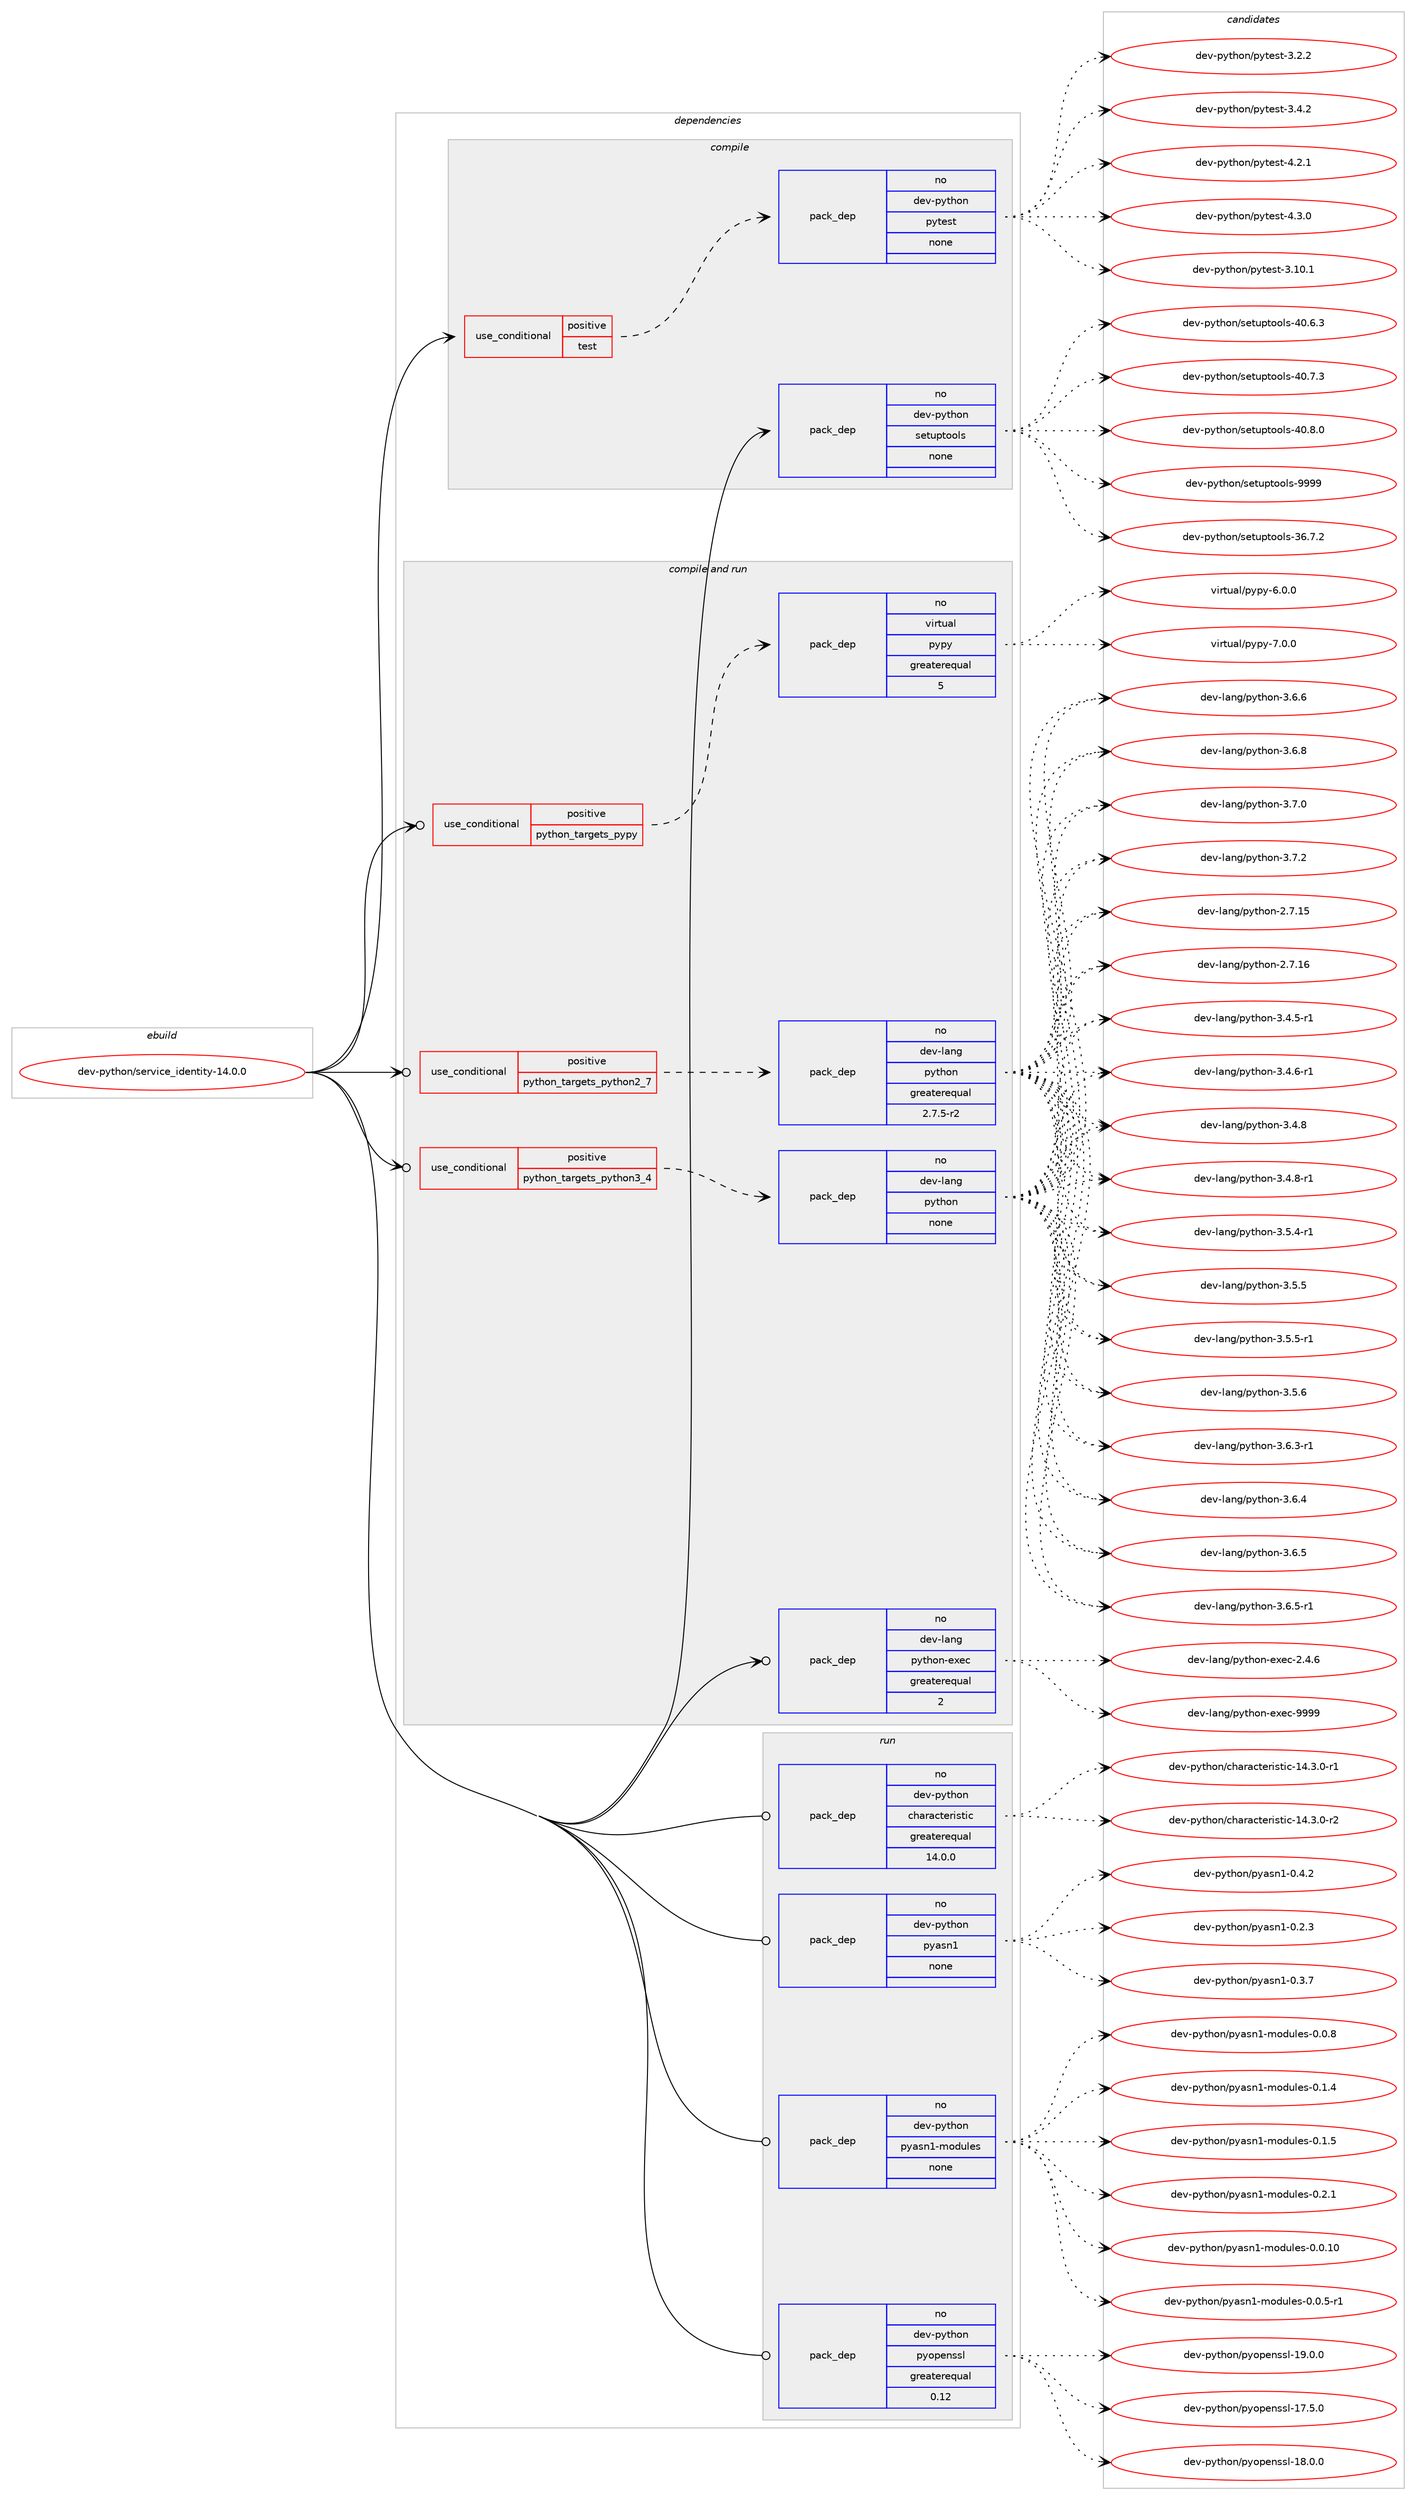 digraph prolog {

# *************
# Graph options
# *************

newrank=true;
concentrate=true;
compound=true;
graph [rankdir=LR,fontname=Helvetica,fontsize=10,ranksep=1.5];#, ranksep=2.5, nodesep=0.2];
edge  [arrowhead=vee];
node  [fontname=Helvetica,fontsize=10];

# **********
# The ebuild
# **********

subgraph cluster_leftcol {
color=gray;
rank=same;
label=<<i>ebuild</i>>;
id [label="dev-python/service_identity-14.0.0", color=red, width=4, href="../dev-python/service_identity-14.0.0.svg"];
}

# ****************
# The dependencies
# ****************

subgraph cluster_midcol {
color=gray;
label=<<i>dependencies</i>>;
subgraph cluster_compile {
fillcolor="#eeeeee";
style=filled;
label=<<i>compile</i>>;
subgraph cond384392 {
dependency1440627 [label=<<TABLE BORDER="0" CELLBORDER="1" CELLSPACING="0" CELLPADDING="4"><TR><TD ROWSPAN="3" CELLPADDING="10">use_conditional</TD></TR><TR><TD>positive</TD></TR><TR><TD>test</TD></TR></TABLE>>, shape=none, color=red];
subgraph pack1032873 {
dependency1440628 [label=<<TABLE BORDER="0" CELLBORDER="1" CELLSPACING="0" CELLPADDING="4" WIDTH="220"><TR><TD ROWSPAN="6" CELLPADDING="30">pack_dep</TD></TR><TR><TD WIDTH="110">no</TD></TR><TR><TD>dev-python</TD></TR><TR><TD>pytest</TD></TR><TR><TD>none</TD></TR><TR><TD></TD></TR></TABLE>>, shape=none, color=blue];
}
dependency1440627:e -> dependency1440628:w [weight=20,style="dashed",arrowhead="vee"];
}
id:e -> dependency1440627:w [weight=20,style="solid",arrowhead="vee"];
subgraph pack1032874 {
dependency1440629 [label=<<TABLE BORDER="0" CELLBORDER="1" CELLSPACING="0" CELLPADDING="4" WIDTH="220"><TR><TD ROWSPAN="6" CELLPADDING="30">pack_dep</TD></TR><TR><TD WIDTH="110">no</TD></TR><TR><TD>dev-python</TD></TR><TR><TD>setuptools</TD></TR><TR><TD>none</TD></TR><TR><TD></TD></TR></TABLE>>, shape=none, color=blue];
}
id:e -> dependency1440629:w [weight=20,style="solid",arrowhead="vee"];
}
subgraph cluster_compileandrun {
fillcolor="#eeeeee";
style=filled;
label=<<i>compile and run</i>>;
subgraph cond384393 {
dependency1440630 [label=<<TABLE BORDER="0" CELLBORDER="1" CELLSPACING="0" CELLPADDING="4"><TR><TD ROWSPAN="3" CELLPADDING="10">use_conditional</TD></TR><TR><TD>positive</TD></TR><TR><TD>python_targets_pypy</TD></TR></TABLE>>, shape=none, color=red];
subgraph pack1032875 {
dependency1440631 [label=<<TABLE BORDER="0" CELLBORDER="1" CELLSPACING="0" CELLPADDING="4" WIDTH="220"><TR><TD ROWSPAN="6" CELLPADDING="30">pack_dep</TD></TR><TR><TD WIDTH="110">no</TD></TR><TR><TD>virtual</TD></TR><TR><TD>pypy</TD></TR><TR><TD>greaterequal</TD></TR><TR><TD>5</TD></TR></TABLE>>, shape=none, color=blue];
}
dependency1440630:e -> dependency1440631:w [weight=20,style="dashed",arrowhead="vee"];
}
id:e -> dependency1440630:w [weight=20,style="solid",arrowhead="odotvee"];
subgraph cond384394 {
dependency1440632 [label=<<TABLE BORDER="0" CELLBORDER="1" CELLSPACING="0" CELLPADDING="4"><TR><TD ROWSPAN="3" CELLPADDING="10">use_conditional</TD></TR><TR><TD>positive</TD></TR><TR><TD>python_targets_python2_7</TD></TR></TABLE>>, shape=none, color=red];
subgraph pack1032876 {
dependency1440633 [label=<<TABLE BORDER="0" CELLBORDER="1" CELLSPACING="0" CELLPADDING="4" WIDTH="220"><TR><TD ROWSPAN="6" CELLPADDING="30">pack_dep</TD></TR><TR><TD WIDTH="110">no</TD></TR><TR><TD>dev-lang</TD></TR><TR><TD>python</TD></TR><TR><TD>greaterequal</TD></TR><TR><TD>2.7.5-r2</TD></TR></TABLE>>, shape=none, color=blue];
}
dependency1440632:e -> dependency1440633:w [weight=20,style="dashed",arrowhead="vee"];
}
id:e -> dependency1440632:w [weight=20,style="solid",arrowhead="odotvee"];
subgraph cond384395 {
dependency1440634 [label=<<TABLE BORDER="0" CELLBORDER="1" CELLSPACING="0" CELLPADDING="4"><TR><TD ROWSPAN="3" CELLPADDING="10">use_conditional</TD></TR><TR><TD>positive</TD></TR><TR><TD>python_targets_python3_4</TD></TR></TABLE>>, shape=none, color=red];
subgraph pack1032877 {
dependency1440635 [label=<<TABLE BORDER="0" CELLBORDER="1" CELLSPACING="0" CELLPADDING="4" WIDTH="220"><TR><TD ROWSPAN="6" CELLPADDING="30">pack_dep</TD></TR><TR><TD WIDTH="110">no</TD></TR><TR><TD>dev-lang</TD></TR><TR><TD>python</TD></TR><TR><TD>none</TD></TR><TR><TD></TD></TR></TABLE>>, shape=none, color=blue];
}
dependency1440634:e -> dependency1440635:w [weight=20,style="dashed",arrowhead="vee"];
}
id:e -> dependency1440634:w [weight=20,style="solid",arrowhead="odotvee"];
subgraph pack1032878 {
dependency1440636 [label=<<TABLE BORDER="0" CELLBORDER="1" CELLSPACING="0" CELLPADDING="4" WIDTH="220"><TR><TD ROWSPAN="6" CELLPADDING="30">pack_dep</TD></TR><TR><TD WIDTH="110">no</TD></TR><TR><TD>dev-lang</TD></TR><TR><TD>python-exec</TD></TR><TR><TD>greaterequal</TD></TR><TR><TD>2</TD></TR></TABLE>>, shape=none, color=blue];
}
id:e -> dependency1440636:w [weight=20,style="solid",arrowhead="odotvee"];
}
subgraph cluster_run {
fillcolor="#eeeeee";
style=filled;
label=<<i>run</i>>;
subgraph pack1032879 {
dependency1440637 [label=<<TABLE BORDER="0" CELLBORDER="1" CELLSPACING="0" CELLPADDING="4" WIDTH="220"><TR><TD ROWSPAN="6" CELLPADDING="30">pack_dep</TD></TR><TR><TD WIDTH="110">no</TD></TR><TR><TD>dev-python</TD></TR><TR><TD>characteristic</TD></TR><TR><TD>greaterequal</TD></TR><TR><TD>14.0.0</TD></TR></TABLE>>, shape=none, color=blue];
}
id:e -> dependency1440637:w [weight=20,style="solid",arrowhead="odot"];
subgraph pack1032880 {
dependency1440638 [label=<<TABLE BORDER="0" CELLBORDER="1" CELLSPACING="0" CELLPADDING="4" WIDTH="220"><TR><TD ROWSPAN="6" CELLPADDING="30">pack_dep</TD></TR><TR><TD WIDTH="110">no</TD></TR><TR><TD>dev-python</TD></TR><TR><TD>pyasn1</TD></TR><TR><TD>none</TD></TR><TR><TD></TD></TR></TABLE>>, shape=none, color=blue];
}
id:e -> dependency1440638:w [weight=20,style="solid",arrowhead="odot"];
subgraph pack1032881 {
dependency1440639 [label=<<TABLE BORDER="0" CELLBORDER="1" CELLSPACING="0" CELLPADDING="4" WIDTH="220"><TR><TD ROWSPAN="6" CELLPADDING="30">pack_dep</TD></TR><TR><TD WIDTH="110">no</TD></TR><TR><TD>dev-python</TD></TR><TR><TD>pyasn1-modules</TD></TR><TR><TD>none</TD></TR><TR><TD></TD></TR></TABLE>>, shape=none, color=blue];
}
id:e -> dependency1440639:w [weight=20,style="solid",arrowhead="odot"];
subgraph pack1032882 {
dependency1440640 [label=<<TABLE BORDER="0" CELLBORDER="1" CELLSPACING="0" CELLPADDING="4" WIDTH="220"><TR><TD ROWSPAN="6" CELLPADDING="30">pack_dep</TD></TR><TR><TD WIDTH="110">no</TD></TR><TR><TD>dev-python</TD></TR><TR><TD>pyopenssl</TD></TR><TR><TD>greaterequal</TD></TR><TR><TD>0.12</TD></TR></TABLE>>, shape=none, color=blue];
}
id:e -> dependency1440640:w [weight=20,style="solid",arrowhead="odot"];
}
}

# **************
# The candidates
# **************

subgraph cluster_choices {
rank=same;
color=gray;
label=<<i>candidates</i>>;

subgraph choice1032873 {
color=black;
nodesep=1;
choice100101118451121211161041111104711212111610111511645514649484649 [label="dev-python/pytest-3.10.1", color=red, width=4,href="../dev-python/pytest-3.10.1.svg"];
choice1001011184511212111610411111047112121116101115116455146504650 [label="dev-python/pytest-3.2.2", color=red, width=4,href="../dev-python/pytest-3.2.2.svg"];
choice1001011184511212111610411111047112121116101115116455146524650 [label="dev-python/pytest-3.4.2", color=red, width=4,href="../dev-python/pytest-3.4.2.svg"];
choice1001011184511212111610411111047112121116101115116455246504649 [label="dev-python/pytest-4.2.1", color=red, width=4,href="../dev-python/pytest-4.2.1.svg"];
choice1001011184511212111610411111047112121116101115116455246514648 [label="dev-python/pytest-4.3.0", color=red, width=4,href="../dev-python/pytest-4.3.0.svg"];
dependency1440628:e -> choice100101118451121211161041111104711212111610111511645514649484649:w [style=dotted,weight="100"];
dependency1440628:e -> choice1001011184511212111610411111047112121116101115116455146504650:w [style=dotted,weight="100"];
dependency1440628:e -> choice1001011184511212111610411111047112121116101115116455146524650:w [style=dotted,weight="100"];
dependency1440628:e -> choice1001011184511212111610411111047112121116101115116455246504649:w [style=dotted,weight="100"];
dependency1440628:e -> choice1001011184511212111610411111047112121116101115116455246514648:w [style=dotted,weight="100"];
}
subgraph choice1032874 {
color=black;
nodesep=1;
choice100101118451121211161041111104711510111611711211611111110811545515446554650 [label="dev-python/setuptools-36.7.2", color=red, width=4,href="../dev-python/setuptools-36.7.2.svg"];
choice100101118451121211161041111104711510111611711211611111110811545524846544651 [label="dev-python/setuptools-40.6.3", color=red, width=4,href="../dev-python/setuptools-40.6.3.svg"];
choice100101118451121211161041111104711510111611711211611111110811545524846554651 [label="dev-python/setuptools-40.7.3", color=red, width=4,href="../dev-python/setuptools-40.7.3.svg"];
choice100101118451121211161041111104711510111611711211611111110811545524846564648 [label="dev-python/setuptools-40.8.0", color=red, width=4,href="../dev-python/setuptools-40.8.0.svg"];
choice10010111845112121116104111110471151011161171121161111111081154557575757 [label="dev-python/setuptools-9999", color=red, width=4,href="../dev-python/setuptools-9999.svg"];
dependency1440629:e -> choice100101118451121211161041111104711510111611711211611111110811545515446554650:w [style=dotted,weight="100"];
dependency1440629:e -> choice100101118451121211161041111104711510111611711211611111110811545524846544651:w [style=dotted,weight="100"];
dependency1440629:e -> choice100101118451121211161041111104711510111611711211611111110811545524846554651:w [style=dotted,weight="100"];
dependency1440629:e -> choice100101118451121211161041111104711510111611711211611111110811545524846564648:w [style=dotted,weight="100"];
dependency1440629:e -> choice10010111845112121116104111110471151011161171121161111111081154557575757:w [style=dotted,weight="100"];
}
subgraph choice1032875 {
color=black;
nodesep=1;
choice1181051141161179710847112121112121455446484648 [label="virtual/pypy-6.0.0", color=red, width=4,href="../virtual/pypy-6.0.0.svg"];
choice1181051141161179710847112121112121455546484648 [label="virtual/pypy-7.0.0", color=red, width=4,href="../virtual/pypy-7.0.0.svg"];
dependency1440631:e -> choice1181051141161179710847112121112121455446484648:w [style=dotted,weight="100"];
dependency1440631:e -> choice1181051141161179710847112121112121455546484648:w [style=dotted,weight="100"];
}
subgraph choice1032876 {
color=black;
nodesep=1;
choice10010111845108971101034711212111610411111045504655464953 [label="dev-lang/python-2.7.15", color=red, width=4,href="../dev-lang/python-2.7.15.svg"];
choice10010111845108971101034711212111610411111045504655464954 [label="dev-lang/python-2.7.16", color=red, width=4,href="../dev-lang/python-2.7.16.svg"];
choice1001011184510897110103471121211161041111104551465246534511449 [label="dev-lang/python-3.4.5-r1", color=red, width=4,href="../dev-lang/python-3.4.5-r1.svg"];
choice1001011184510897110103471121211161041111104551465246544511449 [label="dev-lang/python-3.4.6-r1", color=red, width=4,href="../dev-lang/python-3.4.6-r1.svg"];
choice100101118451089711010347112121116104111110455146524656 [label="dev-lang/python-3.4.8", color=red, width=4,href="../dev-lang/python-3.4.8.svg"];
choice1001011184510897110103471121211161041111104551465246564511449 [label="dev-lang/python-3.4.8-r1", color=red, width=4,href="../dev-lang/python-3.4.8-r1.svg"];
choice1001011184510897110103471121211161041111104551465346524511449 [label="dev-lang/python-3.5.4-r1", color=red, width=4,href="../dev-lang/python-3.5.4-r1.svg"];
choice100101118451089711010347112121116104111110455146534653 [label="dev-lang/python-3.5.5", color=red, width=4,href="../dev-lang/python-3.5.5.svg"];
choice1001011184510897110103471121211161041111104551465346534511449 [label="dev-lang/python-3.5.5-r1", color=red, width=4,href="../dev-lang/python-3.5.5-r1.svg"];
choice100101118451089711010347112121116104111110455146534654 [label="dev-lang/python-3.5.6", color=red, width=4,href="../dev-lang/python-3.5.6.svg"];
choice1001011184510897110103471121211161041111104551465446514511449 [label="dev-lang/python-3.6.3-r1", color=red, width=4,href="../dev-lang/python-3.6.3-r1.svg"];
choice100101118451089711010347112121116104111110455146544652 [label="dev-lang/python-3.6.4", color=red, width=4,href="../dev-lang/python-3.6.4.svg"];
choice100101118451089711010347112121116104111110455146544653 [label="dev-lang/python-3.6.5", color=red, width=4,href="../dev-lang/python-3.6.5.svg"];
choice1001011184510897110103471121211161041111104551465446534511449 [label="dev-lang/python-3.6.5-r1", color=red, width=4,href="../dev-lang/python-3.6.5-r1.svg"];
choice100101118451089711010347112121116104111110455146544654 [label="dev-lang/python-3.6.6", color=red, width=4,href="../dev-lang/python-3.6.6.svg"];
choice100101118451089711010347112121116104111110455146544656 [label="dev-lang/python-3.6.8", color=red, width=4,href="../dev-lang/python-3.6.8.svg"];
choice100101118451089711010347112121116104111110455146554648 [label="dev-lang/python-3.7.0", color=red, width=4,href="../dev-lang/python-3.7.0.svg"];
choice100101118451089711010347112121116104111110455146554650 [label="dev-lang/python-3.7.2", color=red, width=4,href="../dev-lang/python-3.7.2.svg"];
dependency1440633:e -> choice10010111845108971101034711212111610411111045504655464953:w [style=dotted,weight="100"];
dependency1440633:e -> choice10010111845108971101034711212111610411111045504655464954:w [style=dotted,weight="100"];
dependency1440633:e -> choice1001011184510897110103471121211161041111104551465246534511449:w [style=dotted,weight="100"];
dependency1440633:e -> choice1001011184510897110103471121211161041111104551465246544511449:w [style=dotted,weight="100"];
dependency1440633:e -> choice100101118451089711010347112121116104111110455146524656:w [style=dotted,weight="100"];
dependency1440633:e -> choice1001011184510897110103471121211161041111104551465246564511449:w [style=dotted,weight="100"];
dependency1440633:e -> choice1001011184510897110103471121211161041111104551465346524511449:w [style=dotted,weight="100"];
dependency1440633:e -> choice100101118451089711010347112121116104111110455146534653:w [style=dotted,weight="100"];
dependency1440633:e -> choice1001011184510897110103471121211161041111104551465346534511449:w [style=dotted,weight="100"];
dependency1440633:e -> choice100101118451089711010347112121116104111110455146534654:w [style=dotted,weight="100"];
dependency1440633:e -> choice1001011184510897110103471121211161041111104551465446514511449:w [style=dotted,weight="100"];
dependency1440633:e -> choice100101118451089711010347112121116104111110455146544652:w [style=dotted,weight="100"];
dependency1440633:e -> choice100101118451089711010347112121116104111110455146544653:w [style=dotted,weight="100"];
dependency1440633:e -> choice1001011184510897110103471121211161041111104551465446534511449:w [style=dotted,weight="100"];
dependency1440633:e -> choice100101118451089711010347112121116104111110455146544654:w [style=dotted,weight="100"];
dependency1440633:e -> choice100101118451089711010347112121116104111110455146544656:w [style=dotted,weight="100"];
dependency1440633:e -> choice100101118451089711010347112121116104111110455146554648:w [style=dotted,weight="100"];
dependency1440633:e -> choice100101118451089711010347112121116104111110455146554650:w [style=dotted,weight="100"];
}
subgraph choice1032877 {
color=black;
nodesep=1;
choice10010111845108971101034711212111610411111045504655464953 [label="dev-lang/python-2.7.15", color=red, width=4,href="../dev-lang/python-2.7.15.svg"];
choice10010111845108971101034711212111610411111045504655464954 [label="dev-lang/python-2.7.16", color=red, width=4,href="../dev-lang/python-2.7.16.svg"];
choice1001011184510897110103471121211161041111104551465246534511449 [label="dev-lang/python-3.4.5-r1", color=red, width=4,href="../dev-lang/python-3.4.5-r1.svg"];
choice1001011184510897110103471121211161041111104551465246544511449 [label="dev-lang/python-3.4.6-r1", color=red, width=4,href="../dev-lang/python-3.4.6-r1.svg"];
choice100101118451089711010347112121116104111110455146524656 [label="dev-lang/python-3.4.8", color=red, width=4,href="../dev-lang/python-3.4.8.svg"];
choice1001011184510897110103471121211161041111104551465246564511449 [label="dev-lang/python-3.4.8-r1", color=red, width=4,href="../dev-lang/python-3.4.8-r1.svg"];
choice1001011184510897110103471121211161041111104551465346524511449 [label="dev-lang/python-3.5.4-r1", color=red, width=4,href="../dev-lang/python-3.5.4-r1.svg"];
choice100101118451089711010347112121116104111110455146534653 [label="dev-lang/python-3.5.5", color=red, width=4,href="../dev-lang/python-3.5.5.svg"];
choice1001011184510897110103471121211161041111104551465346534511449 [label="dev-lang/python-3.5.5-r1", color=red, width=4,href="../dev-lang/python-3.5.5-r1.svg"];
choice100101118451089711010347112121116104111110455146534654 [label="dev-lang/python-3.5.6", color=red, width=4,href="../dev-lang/python-3.5.6.svg"];
choice1001011184510897110103471121211161041111104551465446514511449 [label="dev-lang/python-3.6.3-r1", color=red, width=4,href="../dev-lang/python-3.6.3-r1.svg"];
choice100101118451089711010347112121116104111110455146544652 [label="dev-lang/python-3.6.4", color=red, width=4,href="../dev-lang/python-3.6.4.svg"];
choice100101118451089711010347112121116104111110455146544653 [label="dev-lang/python-3.6.5", color=red, width=4,href="../dev-lang/python-3.6.5.svg"];
choice1001011184510897110103471121211161041111104551465446534511449 [label="dev-lang/python-3.6.5-r1", color=red, width=4,href="../dev-lang/python-3.6.5-r1.svg"];
choice100101118451089711010347112121116104111110455146544654 [label="dev-lang/python-3.6.6", color=red, width=4,href="../dev-lang/python-3.6.6.svg"];
choice100101118451089711010347112121116104111110455146544656 [label="dev-lang/python-3.6.8", color=red, width=4,href="../dev-lang/python-3.6.8.svg"];
choice100101118451089711010347112121116104111110455146554648 [label="dev-lang/python-3.7.0", color=red, width=4,href="../dev-lang/python-3.7.0.svg"];
choice100101118451089711010347112121116104111110455146554650 [label="dev-lang/python-3.7.2", color=red, width=4,href="../dev-lang/python-3.7.2.svg"];
dependency1440635:e -> choice10010111845108971101034711212111610411111045504655464953:w [style=dotted,weight="100"];
dependency1440635:e -> choice10010111845108971101034711212111610411111045504655464954:w [style=dotted,weight="100"];
dependency1440635:e -> choice1001011184510897110103471121211161041111104551465246534511449:w [style=dotted,weight="100"];
dependency1440635:e -> choice1001011184510897110103471121211161041111104551465246544511449:w [style=dotted,weight="100"];
dependency1440635:e -> choice100101118451089711010347112121116104111110455146524656:w [style=dotted,weight="100"];
dependency1440635:e -> choice1001011184510897110103471121211161041111104551465246564511449:w [style=dotted,weight="100"];
dependency1440635:e -> choice1001011184510897110103471121211161041111104551465346524511449:w [style=dotted,weight="100"];
dependency1440635:e -> choice100101118451089711010347112121116104111110455146534653:w [style=dotted,weight="100"];
dependency1440635:e -> choice1001011184510897110103471121211161041111104551465346534511449:w [style=dotted,weight="100"];
dependency1440635:e -> choice100101118451089711010347112121116104111110455146534654:w [style=dotted,weight="100"];
dependency1440635:e -> choice1001011184510897110103471121211161041111104551465446514511449:w [style=dotted,weight="100"];
dependency1440635:e -> choice100101118451089711010347112121116104111110455146544652:w [style=dotted,weight="100"];
dependency1440635:e -> choice100101118451089711010347112121116104111110455146544653:w [style=dotted,weight="100"];
dependency1440635:e -> choice1001011184510897110103471121211161041111104551465446534511449:w [style=dotted,weight="100"];
dependency1440635:e -> choice100101118451089711010347112121116104111110455146544654:w [style=dotted,weight="100"];
dependency1440635:e -> choice100101118451089711010347112121116104111110455146544656:w [style=dotted,weight="100"];
dependency1440635:e -> choice100101118451089711010347112121116104111110455146554648:w [style=dotted,weight="100"];
dependency1440635:e -> choice100101118451089711010347112121116104111110455146554650:w [style=dotted,weight="100"];
}
subgraph choice1032878 {
color=black;
nodesep=1;
choice1001011184510897110103471121211161041111104510112010199455046524654 [label="dev-lang/python-exec-2.4.6", color=red, width=4,href="../dev-lang/python-exec-2.4.6.svg"];
choice10010111845108971101034711212111610411111045101120101994557575757 [label="dev-lang/python-exec-9999", color=red, width=4,href="../dev-lang/python-exec-9999.svg"];
dependency1440636:e -> choice1001011184510897110103471121211161041111104510112010199455046524654:w [style=dotted,weight="100"];
dependency1440636:e -> choice10010111845108971101034711212111610411111045101120101994557575757:w [style=dotted,weight="100"];
}
subgraph choice1032879 {
color=black;
nodesep=1;
choice10010111845112121116104111110479910497114979911610111410511511610599454952465146484511449 [label="dev-python/characteristic-14.3.0-r1", color=red, width=4,href="../dev-python/characteristic-14.3.0-r1.svg"];
choice10010111845112121116104111110479910497114979911610111410511511610599454952465146484511450 [label="dev-python/characteristic-14.3.0-r2", color=red, width=4,href="../dev-python/characteristic-14.3.0-r2.svg"];
dependency1440637:e -> choice10010111845112121116104111110479910497114979911610111410511511610599454952465146484511449:w [style=dotted,weight="100"];
dependency1440637:e -> choice10010111845112121116104111110479910497114979911610111410511511610599454952465146484511450:w [style=dotted,weight="100"];
}
subgraph choice1032880 {
color=black;
nodesep=1;
choice10010111845112121116104111110471121219711511049454846504651 [label="dev-python/pyasn1-0.2.3", color=red, width=4,href="../dev-python/pyasn1-0.2.3.svg"];
choice10010111845112121116104111110471121219711511049454846514655 [label="dev-python/pyasn1-0.3.7", color=red, width=4,href="../dev-python/pyasn1-0.3.7.svg"];
choice10010111845112121116104111110471121219711511049454846524650 [label="dev-python/pyasn1-0.4.2", color=red, width=4,href="../dev-python/pyasn1-0.4.2.svg"];
dependency1440638:e -> choice10010111845112121116104111110471121219711511049454846504651:w [style=dotted,weight="100"];
dependency1440638:e -> choice10010111845112121116104111110471121219711511049454846514655:w [style=dotted,weight="100"];
dependency1440638:e -> choice10010111845112121116104111110471121219711511049454846524650:w [style=dotted,weight="100"];
}
subgraph choice1032881 {
color=black;
nodesep=1;
choice100101118451121211161041111104711212197115110494510911110011710810111545484648464948 [label="dev-python/pyasn1-modules-0.0.10", color=red, width=4,href="../dev-python/pyasn1-modules-0.0.10.svg"];
choice10010111845112121116104111110471121219711511049451091111001171081011154548464846534511449 [label="dev-python/pyasn1-modules-0.0.5-r1", color=red, width=4,href="../dev-python/pyasn1-modules-0.0.5-r1.svg"];
choice1001011184511212111610411111047112121971151104945109111100117108101115454846484656 [label="dev-python/pyasn1-modules-0.0.8", color=red, width=4,href="../dev-python/pyasn1-modules-0.0.8.svg"];
choice1001011184511212111610411111047112121971151104945109111100117108101115454846494652 [label="dev-python/pyasn1-modules-0.1.4", color=red, width=4,href="../dev-python/pyasn1-modules-0.1.4.svg"];
choice1001011184511212111610411111047112121971151104945109111100117108101115454846494653 [label="dev-python/pyasn1-modules-0.1.5", color=red, width=4,href="../dev-python/pyasn1-modules-0.1.5.svg"];
choice1001011184511212111610411111047112121971151104945109111100117108101115454846504649 [label="dev-python/pyasn1-modules-0.2.1", color=red, width=4,href="../dev-python/pyasn1-modules-0.2.1.svg"];
dependency1440639:e -> choice100101118451121211161041111104711212197115110494510911110011710810111545484648464948:w [style=dotted,weight="100"];
dependency1440639:e -> choice10010111845112121116104111110471121219711511049451091111001171081011154548464846534511449:w [style=dotted,weight="100"];
dependency1440639:e -> choice1001011184511212111610411111047112121971151104945109111100117108101115454846484656:w [style=dotted,weight="100"];
dependency1440639:e -> choice1001011184511212111610411111047112121971151104945109111100117108101115454846494652:w [style=dotted,weight="100"];
dependency1440639:e -> choice1001011184511212111610411111047112121971151104945109111100117108101115454846494653:w [style=dotted,weight="100"];
dependency1440639:e -> choice1001011184511212111610411111047112121971151104945109111100117108101115454846504649:w [style=dotted,weight="100"];
}
subgraph choice1032882 {
color=black;
nodesep=1;
choice100101118451121211161041111104711212111111210111011511510845495546534648 [label="dev-python/pyopenssl-17.5.0", color=red, width=4,href="../dev-python/pyopenssl-17.5.0.svg"];
choice100101118451121211161041111104711212111111210111011511510845495646484648 [label="dev-python/pyopenssl-18.0.0", color=red, width=4,href="../dev-python/pyopenssl-18.0.0.svg"];
choice100101118451121211161041111104711212111111210111011511510845495746484648 [label="dev-python/pyopenssl-19.0.0", color=red, width=4,href="../dev-python/pyopenssl-19.0.0.svg"];
dependency1440640:e -> choice100101118451121211161041111104711212111111210111011511510845495546534648:w [style=dotted,weight="100"];
dependency1440640:e -> choice100101118451121211161041111104711212111111210111011511510845495646484648:w [style=dotted,weight="100"];
dependency1440640:e -> choice100101118451121211161041111104711212111111210111011511510845495746484648:w [style=dotted,weight="100"];
}
}

}
